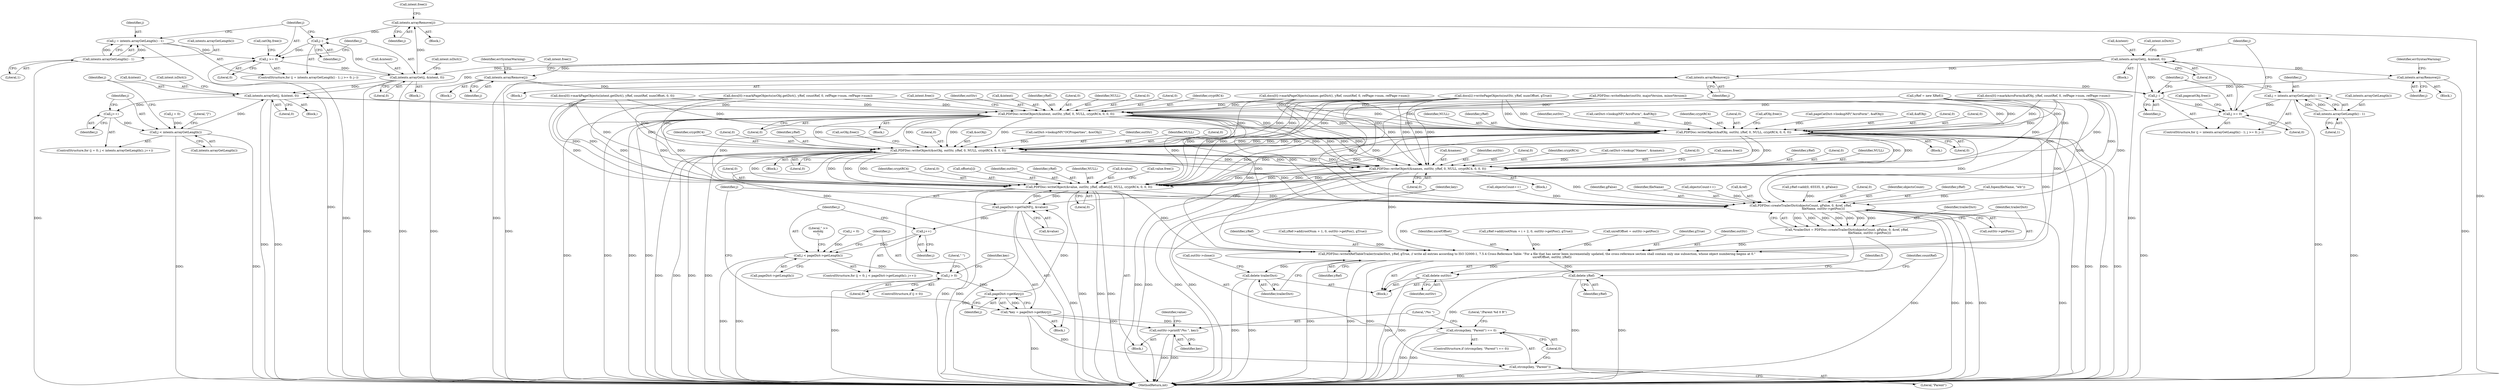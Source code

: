 digraph "0_poppler_5c9b08a875b07853be6c44e43ff5f7f059df666a@API" {
"1000603" [label="(Call,intents.arrayRemove(j))"];
"1000586" [label="(Call,intents.arrayGet(j, &intent, 0))"];
"1000579" [label="(Call,j >= 0)"];
"1000574" [label="(Call,j = intents.arrayGetLength() - 1)"];
"1000576" [label="(Call,intents.arrayGetLength() - 1)"];
"1000582" [label="(Call,j--)"];
"1000603" [label="(Call,intents.arrayRemove(j))"];
"1000460" [label="(Call,intents.arrayGet(j, &intent, 0))"];
"1000453" [label="(Call,j >= 0)"];
"1000456" [label="(Call,j--)"];
"1000542" [label="(Call,intents.arrayRemove(j))"];
"1000531" [label="(Call,intents.arrayRemove(j))"];
"1000552" [label="(Call,intents.arrayRemove(j))"];
"1000448" [label="(Call,j = intents.arrayGetLength() - 1)"];
"1000450" [label="(Call,intents.arrayGetLength() - 1)"];
"1000828" [label="(Call,intents.arrayGet(j, &intent, 0))"];
"1000824" [label="(Call,j++)"];
"1000821" [label="(Call,j < intents.arrayGetLength())"];
"1000836" [label="(Call,PDFDoc::writeObject(&intent, outStr, yRef, 0, NULL, cryptRC4, 0, 0, 0))"];
"1000857" [label="(Call,PDFDoc::writeObject(&afObj, outStr, yRef, 0, NULL, cryptRC4, 0, 0, 0))"];
"1000877" [label="(Call,PDFDoc::writeObject(&ocObj, outStr, yRef, 0, NULL, cryptRC4, 0, 0, 0))"];
"1000897" [label="(Call,PDFDoc::writeObject(&names, outStr, yRef, 0, NULL, cryptRC4, 0, 0, 0))"];
"1001027" [label="(Call,PDFDoc::writeObject(&value, outStr, yRef, offsets[i], NULL, cryptRC4, 0, 0, 0))"];
"1001006" [label="(Call,pageDict->getValNF(j, &value))"];
"1000991" [label="(Call,j++)"];
"1000988" [label="(Call,j < pageDict->getLength())"];
"1000995" [label="(Call,j > 0)"];
"1001003" [label="(Call,pageDict->getKey(j))"];
"1001001" [label="(Call,*key = pageDict->getKey(j))"];
"1001011" [label="(Call,strcmp(key, \"Parent\") == 0)"];
"1001012" [label="(Call,strcmp(key, \"Parent\"))"];
"1001024" [label="(Call,outStr->printf(\"/%s \", key))"];
"1001063" [label="(Call,PDFDoc::createTrailerDict(objectsCount, gFalse, 0, &ref, yRef,\n                                                fileName, outStr->getPos()))"];
"1001061" [label="(Call,*trailerDict = PDFDoc::createTrailerDict(objectsCount, gFalse, 0, &ref, yRef,\n                                                fileName, outStr->getPos()))"];
"1001072" [label="(Call,PDFDoc::writeXRefTableTrailer(trailerDict, yRef, gTrue, // write all entries according to ISO 32000-1, 7.5.4 Cross-Reference Table: \"For a file that has never been incrementally updated, the cross-reference section shall contain only one subsection, whose object numbering begins at 0.\"\n                                uxrefOffset, outStr, yRef))"];
"1001079" [label="(Call,delete trailerDict)"];
"1001082" [label="(Call,delete outStr)"];
"1001086" [label="(Call,delete yRef)"];
"1000576" [label="(Call,intents.arrayGetLength() - 1)"];
"1000868" [label="(Call,afObj.free())"];
"1000460" [label="(Call,intents.arrayGet(j, &intent, 0))"];
"1000311" [label="(Call,yRef->add(0, 65535, 0, gFalse))"];
"1000376" [label="(Call,docs[0]->markPageObjects(ocObj.getDict(), yRef, countRef, 0, refPage->num, refPage->num))"];
"1000898" [label="(Call,&names)"];
"1001006" [label="(Call,pageDict->getValNF(j, &value))"];
"1000577" [label="(Call,intents.arrayGetLength())"];
"1000604" [label="(Identifier,j)"];
"1001039" [label="(Literal,0)"];
"1000839" [label="(Identifier,outStr)"];
"1000991" [label="(Call,j++)"];
"1000861" [label="(Identifier,yRef)"];
"1001026" [label="(Identifier,key)"];
"1001075" [label="(Identifier,gTrue)"];
"1001010" [label="(ControlStructure,if (strcmp(key, \"Parent\") == 0))"];
"1000884" [label="(Identifier,cryptRC4)"];
"1001077" [label="(Identifier,outStr)"];
"1001085" [label="(Identifier,f)"];
"1000994" [label="(ControlStructure,if (j > 0))"];
"1000860" [label="(Identifier,outStr)"];
"1000984" [label="(ControlStructure,for (j = 0; j < pageDict->getLength(); j++))"];
"1001066" [label="(Literal,0)"];
"1000854" [label="(Block,)"];
"1000594" [label="(Call,docs[0]->markPageObjects(intent.getDict(), yRef, countRef, numOffset, 0, 0))"];
"1000990" [label="(Call,pageDict->getLength())"];
"1000456" [label="(Call,j--)"];
"1000821" [label="(Call,j < intents.arrayGetLength())"];
"1000900" [label="(Identifier,outStr)"];
"1000835" [label="(Block,)"];
"1001074" [label="(Identifier,yRef)"];
"1000825" [label="(Identifier,j)"];
"1000581" [label="(Literal,0)"];
"1000341" [label="(Call,catDict->lookupNF(\"AcroForm\", &afObj))"];
"1000882" [label="(Literal,0)"];
"1001064" [label="(Identifier,objectsCount)"];
"1000574" [label="(Call,j = intents.arrayGetLength() - 1)"];
"1000447" [label="(ControlStructure,for (j = intents.arrayGetLength() - 1; j >= 0; j--))"];
"1000989" [label="(Identifier,j)"];
"1001025" [label="(Literal,\"/%s \")"];
"1000458" [label="(Block,)"];
"1000453" [label="(Call,j >= 0)"];
"1000867" [label="(Literal,0)"];
"1001003" [label="(Call,pageDict->getKey(j))"];
"1000602" [label="(Block,)"];
"1000551" [label="(Block,)"];
"1000554" [label="(Call,intent.free())"];
"1001069" [label="(Identifier,yRef)"];
"1001014" [label="(Literal,\"Parent\")"];
"1000286" [label="(Call,fopen(fileName, \"wb\"))"];
"1001078" [label="(Identifier,yRef)"];
"1001089" [label="(Identifier,countRef)"];
"1000837" [label="(Call,&intent)"];
"1000455" [label="(Literal,0)"];
"1001062" [label="(Identifier,trailerDict)"];
"1000832" [label="(Literal,0)"];
"1000864" [label="(Identifier,cryptRC4)"];
"1000462" [label="(Call,&intent)"];
"1001018" [label="(Literal,\"/Parent %d 0 R\")"];
"1000579" [label="(Call,j >= 0)"];
"1001080" [label="(Identifier,trailerDict)"];
"1001086" [label="(Call,delete yRef)"];
"1000830" [label="(Call,&intent)"];
"1000780" [label="(Call,docs[i]->writePageObjects(outStr, yRef, numOffset, gTrue))"];
"1001072" [label="(Call,PDFDoc::writeXRefTableTrailer(trailerDict, yRef, gTrue, // write all entries according to ISO 32000-1, 7.5.4 Cross-Reference Table: \"For a file that has never been incrementally updated, the cross-reference section shall contain only one subsection, whose object numbering begins at 0.\"\n                                uxrefOffset, outStr, yRef))"];
"1000592" [label="(Call,intent.isDict())"];
"1000826" [label="(Block,)"];
"1000828" [label="(Call,intents.arrayGet(j, &intent, 0))"];
"1000451" [label="(Call,intents.arrayGetLength())"];
"1000840" [label="(Identifier,yRef)"];
"1000844" [label="(Literal,0)"];
"1001042" [label="(Literal,\" >>\nendobj\n\")"];
"1000457" [label="(Identifier,j)"];
"1001043" [label="(Call,objectsCount++)"];
"1000894" [label="(Block,)"];
"1001065" [label="(Identifier,gFalse)"];
"1000580" [label="(Identifier,j)"];
"1000906" [label="(Literal,0)"];
"1001081" [label="(Call,outStr->close())"];
"1001038" [label="(Literal,0)"];
"1000904" [label="(Identifier,cryptRC4)"];
"1001002" [label="(Identifier,key)"];
"1000878" [label="(Call,&ocObj)"];
"1000387" [label="(Call,catDict->lookup(\"Names\", &names))"];
"1000877" [label="(Call,PDFDoc::writeObject(&ocObj, outStr, yRef, 0, NULL, cryptRC4, 0, 0, 0))"];
"1000865" [label="(Literal,0)"];
"1000450" [label="(Call,intents.arrayGetLength() - 1)"];
"1001023" [label="(Block,)"];
"1000874" [label="(Block,)"];
"1000887" [label="(Literal,0)"];
"1000461" [label="(Identifier,j)"];
"1000584" [label="(Block,)"];
"1000532" [label="(Identifier,j)"];
"1000992" [label="(Identifier,j)"];
"1000316" [label="(Call,PDFDoc::writeHeader(outStr, majorVersion, minorVersion))"];
"1001070" [label="(Identifier,fileName)"];
"1001063" [label="(Call,PDFDoc::createTrailerDict(objectsCount, gFalse, 0, &ref, yRef,\n                                                fileName, outStr->getPos()))"];
"1000905" [label="(Literal,0)"];
"1000590" [label="(Literal,0)"];
"1000573" [label="(ControlStructure,for (j = intents.arrayGetLength() - 1; j >= 0; j--))"];
"1000530" [label="(Block,)"];
"1001036" [label="(Identifier,cryptRC4)"];
"1000575" [label="(Identifier,j)"];
"1000908" [label="(Call,names.free())"];
"1000564" [label="(Call,pagecatObj.free())"];
"1000588" [label="(Call,&intent)"];
"1000822" [label="(Identifier,j)"];
"1000999" [label="(Literal,\" \")"];
"1000842" [label="(Identifier,NULL)"];
"1000542" [label="(Call,intents.arrayRemove(j))"];
"1000543" [label="(Identifier,j)"];
"1001082" [label="(Call,delete outStr)"];
"1000354" [label="(Call,docs[0]->markAcroForm(&afObj, yRef, countRef, 0, refPage->num, refPage->num))"];
"1001083" [label="(Identifier,outStr)"];
"1001037" [label="(Literal,0)"];
"1000303" [label="(Call,yRef = new XRef())"];
"1001007" [label="(Identifier,j)"];
"1001079" [label="(Call,delete trailerDict)"];
"1000763" [label="(Call,pageCatDict->lookupNF(\"AcroForm\", &afObj))"];
"1000817" [label="(ControlStructure,for (j = 0; j < intents.arrayGetLength(); j++))"];
"1000603" [label="(Call,intents.arrayRemove(j))"];
"1000907" [label="(Literal,0)"];
"1000858" [label="(Call,&afObj)"];
"1000531" [label="(Call,intents.arrayRemove(j))"];
"1000841" [label="(Literal,0)"];
"1000881" [label="(Identifier,yRef)"];
"1000901" [label="(Identifier,yRef)"];
"1001001" [label="(Call,*key = pageDict->getKey(j))"];
"1000845" [label="(Literal,0)"];
"1000997" [label="(Literal,0)"];
"1000902" [label="(Literal,0)"];
"1000888" [label="(Call,ocObj.free())"];
"1001087" [label="(Identifier,yRef)"];
"1000862" [label="(Literal,0)"];
"1000897" [label="(Call,PDFDoc::writeObject(&names, outStr, yRef, 0, NULL, cryptRC4, 0, 0, 0))"];
"1000903" [label="(Identifier,NULL)"];
"1001012" [label="(Call,strcmp(key, \"Parent\"))"];
"1000606" [label="(Call,catObj.free())"];
"1000985" [label="(Call,j = 0)"];
"1000818" [label="(Call,j = 0)"];
"1000843" [label="(Identifier,cryptRC4)"];
"1000857" [label="(Call,PDFDoc::writeObject(&afObj, outStr, yRef, 0, NULL, cryptRC4, 0, 0, 0))"];
"1000885" [label="(Literal,0)"];
"1000552" [label="(Call,intents.arrayRemove(j))"];
"1000452" [label="(Literal,1)"];
"1000913" [label="(Call,yRef->add(rootNum + 1, 0, outStr->getPos(), gTrue))"];
"1000847" [label="(Call,intent.free())"];
"1000466" [label="(Call,intent.isDict())"];
"1000397" [label="(Call,docs[0]->markPageObjects(names.getDict(), yRef, countRef, 0, refPage->num, refPage->num))"];
"1001032" [label="(Call,offsets[i])"];
"1000605" [label="(Call,intent.free())"];
"1000824" [label="(Call,j++)"];
"1001011" [label="(Call,strcmp(key, \"Parent\") == 0)"];
"1000366" [label="(Call,catDict->lookupNF(\"OCProperties\", &ocObj))"];
"1001030" [label="(Identifier,outStr)"];
"1000948" [label="(Call,objectsCount++)"];
"1000534" [label="(Identifier,errSyntaxWarning)"];
"1000988" [label="(Call,j < pageDict->getLength())"];
"1001013" [label="(Identifier,key)"];
"1001061" [label="(Call,*trailerDict = PDFDoc::createTrailerDict(objectsCount, gFalse, 0, &ref, yRef,\n                                                fileName, outStr->getPos()))"];
"1001029" [label="(Identifier,value)"];
"1000586" [label="(Call,intents.arrayGet(j, &intent, 0))"];
"1001071" [label="(Call,outStr->getPos())"];
"1000995" [label="(Call,j > 0)"];
"1001024" [label="(Call,outStr->printf(\"/%s \", key))"];
"1001031" [label="(Identifier,yRef)"];
"1001073" [label="(Identifier,trailerDict)"];
"1000846" [label="(Literal,0)"];
"1000996" [label="(Identifier,j)"];
"1000880" [label="(Identifier,outStr)"];
"1000553" [label="(Identifier,j)"];
"1001035" [label="(Identifier,NULL)"];
"1000823" [label="(Call,intents.arrayGetLength())"];
"1001028" [label="(Call,&value)"];
"1000883" [label="(Identifier,NULL)"];
"1001120" [label="(MethodReturn,int)"];
"1000587" [label="(Identifier,j)"];
"1001015" [label="(Literal,0)"];
"1001076" [label="(Identifier,uxrefOffset)"];
"1000962" [label="(Call,yRef->add(rootNum + i + 2, 0, outStr->getPos(), gTrue))"];
"1000849" [label="(Literal,\"]\")"];
"1001067" [label="(Call,&ref)"];
"1000449" [label="(Identifier,j)"];
"1000886" [label="(Literal,0)"];
"1000454" [label="(Identifier,j)"];
"1000836" [label="(Call,PDFDoc::writeObject(&intent, outStr, yRef, 0, NULL, cryptRC4, 0, 0, 0))"];
"1000866" [label="(Literal,0)"];
"1000834" [label="(Call,intent.isDict())"];
"1001046" [label="(Call,uxrefOffset = outStr->getPos())"];
"1000464" [label="(Literal,0)"];
"1000993" [label="(Block,)"];
"1001027" [label="(Call,PDFDoc::writeObject(&value, outStr, yRef, offsets[i], NULL, cryptRC4, 0, 0, 0))"];
"1001040" [label="(Call,value.free())"];
"1000829" [label="(Identifier,j)"];
"1001004" [label="(Identifier,j)"];
"1000545" [label="(Identifier,errSyntaxWarning)"];
"1001008" [label="(Call,&value)"];
"1000583" [label="(Identifier,j)"];
"1000104" [label="(Block,)"];
"1000578" [label="(Literal,1)"];
"1000541" [label="(Block,)"];
"1000863" [label="(Identifier,NULL)"];
"1000448" [label="(Call,j = intents.arrayGetLength() - 1)"];
"1000582" [label="(Call,j--)"];
"1000603" -> "1000602"  [label="AST: "];
"1000603" -> "1000604"  [label="CFG: "];
"1000604" -> "1000603"  [label="AST: "];
"1000605" -> "1000603"  [label="CFG: "];
"1000603" -> "1001120"  [label="DDG: "];
"1000603" -> "1000582"  [label="DDG: "];
"1000586" -> "1000603"  [label="DDG: "];
"1000586" -> "1000584"  [label="AST: "];
"1000586" -> "1000590"  [label="CFG: "];
"1000587" -> "1000586"  [label="AST: "];
"1000588" -> "1000586"  [label="AST: "];
"1000590" -> "1000586"  [label="AST: "];
"1000592" -> "1000586"  [label="CFG: "];
"1000586" -> "1001120"  [label="DDG: "];
"1000586" -> "1001120"  [label="DDG: "];
"1000586" -> "1000582"  [label="DDG: "];
"1000579" -> "1000586"  [label="DDG: "];
"1000460" -> "1000586"  [label="DDG: "];
"1000586" -> "1000828"  [label="DDG: "];
"1000579" -> "1000573"  [label="AST: "];
"1000579" -> "1000581"  [label="CFG: "];
"1000580" -> "1000579"  [label="AST: "];
"1000581" -> "1000579"  [label="AST: "];
"1000587" -> "1000579"  [label="CFG: "];
"1000606" -> "1000579"  [label="CFG: "];
"1000579" -> "1001120"  [label="DDG: "];
"1000574" -> "1000579"  [label="DDG: "];
"1000582" -> "1000579"  [label="DDG: "];
"1000574" -> "1000573"  [label="AST: "];
"1000574" -> "1000576"  [label="CFG: "];
"1000575" -> "1000574"  [label="AST: "];
"1000576" -> "1000574"  [label="AST: "];
"1000580" -> "1000574"  [label="CFG: "];
"1000574" -> "1001120"  [label="DDG: "];
"1000576" -> "1000574"  [label="DDG: "];
"1000576" -> "1000574"  [label="DDG: "];
"1000576" -> "1000578"  [label="CFG: "];
"1000577" -> "1000576"  [label="AST: "];
"1000578" -> "1000576"  [label="AST: "];
"1000576" -> "1001120"  [label="DDG: "];
"1000582" -> "1000573"  [label="AST: "];
"1000582" -> "1000583"  [label="CFG: "];
"1000583" -> "1000582"  [label="AST: "];
"1000580" -> "1000582"  [label="CFG: "];
"1000460" -> "1000458"  [label="AST: "];
"1000460" -> "1000464"  [label="CFG: "];
"1000461" -> "1000460"  [label="AST: "];
"1000462" -> "1000460"  [label="AST: "];
"1000464" -> "1000460"  [label="AST: "];
"1000466" -> "1000460"  [label="CFG: "];
"1000460" -> "1001120"  [label="DDG: "];
"1000460" -> "1001120"  [label="DDG: "];
"1000460" -> "1000456"  [label="DDG: "];
"1000453" -> "1000460"  [label="DDG: "];
"1000460" -> "1000531"  [label="DDG: "];
"1000460" -> "1000542"  [label="DDG: "];
"1000460" -> "1000552"  [label="DDG: "];
"1000460" -> "1000828"  [label="DDG: "];
"1000453" -> "1000447"  [label="AST: "];
"1000453" -> "1000455"  [label="CFG: "];
"1000454" -> "1000453"  [label="AST: "];
"1000455" -> "1000453"  [label="AST: "];
"1000461" -> "1000453"  [label="CFG: "];
"1000564" -> "1000453"  [label="CFG: "];
"1000453" -> "1001120"  [label="DDG: "];
"1000456" -> "1000453"  [label="DDG: "];
"1000448" -> "1000453"  [label="DDG: "];
"1000456" -> "1000447"  [label="AST: "];
"1000456" -> "1000457"  [label="CFG: "];
"1000457" -> "1000456"  [label="AST: "];
"1000454" -> "1000456"  [label="CFG: "];
"1000542" -> "1000456"  [label="DDG: "];
"1000531" -> "1000456"  [label="DDG: "];
"1000552" -> "1000456"  [label="DDG: "];
"1000542" -> "1000541"  [label="AST: "];
"1000542" -> "1000543"  [label="CFG: "];
"1000543" -> "1000542"  [label="AST: "];
"1000545" -> "1000542"  [label="CFG: "];
"1000542" -> "1001120"  [label="DDG: "];
"1000531" -> "1000530"  [label="AST: "];
"1000531" -> "1000532"  [label="CFG: "];
"1000532" -> "1000531"  [label="AST: "];
"1000534" -> "1000531"  [label="CFG: "];
"1000531" -> "1001120"  [label="DDG: "];
"1000552" -> "1000551"  [label="AST: "];
"1000552" -> "1000553"  [label="CFG: "];
"1000553" -> "1000552"  [label="AST: "];
"1000554" -> "1000552"  [label="CFG: "];
"1000552" -> "1001120"  [label="DDG: "];
"1000448" -> "1000447"  [label="AST: "];
"1000448" -> "1000450"  [label="CFG: "];
"1000449" -> "1000448"  [label="AST: "];
"1000450" -> "1000448"  [label="AST: "];
"1000454" -> "1000448"  [label="CFG: "];
"1000448" -> "1001120"  [label="DDG: "];
"1000450" -> "1000448"  [label="DDG: "];
"1000450" -> "1000448"  [label="DDG: "];
"1000450" -> "1000452"  [label="CFG: "];
"1000451" -> "1000450"  [label="AST: "];
"1000452" -> "1000450"  [label="AST: "];
"1000450" -> "1001120"  [label="DDG: "];
"1000828" -> "1000826"  [label="AST: "];
"1000828" -> "1000832"  [label="CFG: "];
"1000829" -> "1000828"  [label="AST: "];
"1000830" -> "1000828"  [label="AST: "];
"1000832" -> "1000828"  [label="AST: "];
"1000834" -> "1000828"  [label="CFG: "];
"1000828" -> "1001120"  [label="DDG: "];
"1000828" -> "1001120"  [label="DDG: "];
"1000828" -> "1000824"  [label="DDG: "];
"1000821" -> "1000828"  [label="DDG: "];
"1000836" -> "1000828"  [label="DDG: "];
"1000828" -> "1000836"  [label="DDG: "];
"1000824" -> "1000817"  [label="AST: "];
"1000824" -> "1000825"  [label="CFG: "];
"1000825" -> "1000824"  [label="AST: "];
"1000822" -> "1000824"  [label="CFG: "];
"1000824" -> "1000821"  [label="DDG: "];
"1000821" -> "1000817"  [label="AST: "];
"1000821" -> "1000823"  [label="CFG: "];
"1000822" -> "1000821"  [label="AST: "];
"1000823" -> "1000821"  [label="AST: "];
"1000829" -> "1000821"  [label="CFG: "];
"1000849" -> "1000821"  [label="CFG: "];
"1000821" -> "1001120"  [label="DDG: "];
"1000821" -> "1001120"  [label="DDG: "];
"1000818" -> "1000821"  [label="DDG: "];
"1000836" -> "1000835"  [label="AST: "];
"1000836" -> "1000846"  [label="CFG: "];
"1000837" -> "1000836"  [label="AST: "];
"1000839" -> "1000836"  [label="AST: "];
"1000840" -> "1000836"  [label="AST: "];
"1000841" -> "1000836"  [label="AST: "];
"1000842" -> "1000836"  [label="AST: "];
"1000843" -> "1000836"  [label="AST: "];
"1000844" -> "1000836"  [label="AST: "];
"1000845" -> "1000836"  [label="AST: "];
"1000846" -> "1000836"  [label="AST: "];
"1000847" -> "1000836"  [label="CFG: "];
"1000836" -> "1001120"  [label="DDG: "];
"1000836" -> "1001120"  [label="DDG: "];
"1000836" -> "1001120"  [label="DDG: "];
"1000836" -> "1001120"  [label="DDG: "];
"1000780" -> "1000836"  [label="DDG: "];
"1000780" -> "1000836"  [label="DDG: "];
"1000316" -> "1000836"  [label="DDG: "];
"1000303" -> "1000836"  [label="DDG: "];
"1000354" -> "1000836"  [label="DDG: "];
"1000376" -> "1000836"  [label="DDG: "];
"1000397" -> "1000836"  [label="DDG: "];
"1000594" -> "1000836"  [label="DDG: "];
"1000836" -> "1000857"  [label="DDG: "];
"1000836" -> "1000857"  [label="DDG: "];
"1000836" -> "1000857"  [label="DDG: "];
"1000836" -> "1000857"  [label="DDG: "];
"1000836" -> "1000877"  [label="DDG: "];
"1000836" -> "1000877"  [label="DDG: "];
"1000836" -> "1000877"  [label="DDG: "];
"1000836" -> "1000877"  [label="DDG: "];
"1000836" -> "1000897"  [label="DDG: "];
"1000836" -> "1000897"  [label="DDG: "];
"1000836" -> "1000897"  [label="DDG: "];
"1000836" -> "1000897"  [label="DDG: "];
"1000836" -> "1001027"  [label="DDG: "];
"1000836" -> "1001027"  [label="DDG: "];
"1000836" -> "1001027"  [label="DDG: "];
"1000836" -> "1001027"  [label="DDG: "];
"1000836" -> "1001063"  [label="DDG: "];
"1000836" -> "1001072"  [label="DDG: "];
"1000857" -> "1000854"  [label="AST: "];
"1000857" -> "1000867"  [label="CFG: "];
"1000858" -> "1000857"  [label="AST: "];
"1000860" -> "1000857"  [label="AST: "];
"1000861" -> "1000857"  [label="AST: "];
"1000862" -> "1000857"  [label="AST: "];
"1000863" -> "1000857"  [label="AST: "];
"1000864" -> "1000857"  [label="AST: "];
"1000865" -> "1000857"  [label="AST: "];
"1000866" -> "1000857"  [label="AST: "];
"1000867" -> "1000857"  [label="AST: "];
"1000868" -> "1000857"  [label="CFG: "];
"1000857" -> "1001120"  [label="DDG: "];
"1000857" -> "1001120"  [label="DDG: "];
"1000857" -> "1001120"  [label="DDG: "];
"1000857" -> "1001120"  [label="DDG: "];
"1000341" -> "1000857"  [label="DDG: "];
"1000763" -> "1000857"  [label="DDG: "];
"1000354" -> "1000857"  [label="DDG: "];
"1000354" -> "1000857"  [label="DDG: "];
"1000780" -> "1000857"  [label="DDG: "];
"1000780" -> "1000857"  [label="DDG: "];
"1000316" -> "1000857"  [label="DDG: "];
"1000303" -> "1000857"  [label="DDG: "];
"1000376" -> "1000857"  [label="DDG: "];
"1000397" -> "1000857"  [label="DDG: "];
"1000594" -> "1000857"  [label="DDG: "];
"1000857" -> "1000877"  [label="DDG: "];
"1000857" -> "1000877"  [label="DDG: "];
"1000857" -> "1000877"  [label="DDG: "];
"1000857" -> "1000877"  [label="DDG: "];
"1000857" -> "1000897"  [label="DDG: "];
"1000857" -> "1000897"  [label="DDG: "];
"1000857" -> "1000897"  [label="DDG: "];
"1000857" -> "1000897"  [label="DDG: "];
"1000857" -> "1001027"  [label="DDG: "];
"1000857" -> "1001027"  [label="DDG: "];
"1000857" -> "1001027"  [label="DDG: "];
"1000857" -> "1001027"  [label="DDG: "];
"1000857" -> "1001063"  [label="DDG: "];
"1000857" -> "1001072"  [label="DDG: "];
"1000877" -> "1000874"  [label="AST: "];
"1000877" -> "1000887"  [label="CFG: "];
"1000878" -> "1000877"  [label="AST: "];
"1000880" -> "1000877"  [label="AST: "];
"1000881" -> "1000877"  [label="AST: "];
"1000882" -> "1000877"  [label="AST: "];
"1000883" -> "1000877"  [label="AST: "];
"1000884" -> "1000877"  [label="AST: "];
"1000885" -> "1000877"  [label="AST: "];
"1000886" -> "1000877"  [label="AST: "];
"1000887" -> "1000877"  [label="AST: "];
"1000888" -> "1000877"  [label="CFG: "];
"1000877" -> "1001120"  [label="DDG: "];
"1000877" -> "1001120"  [label="DDG: "];
"1000877" -> "1001120"  [label="DDG: "];
"1000877" -> "1001120"  [label="DDG: "];
"1000366" -> "1000877"  [label="DDG: "];
"1000780" -> "1000877"  [label="DDG: "];
"1000780" -> "1000877"  [label="DDG: "];
"1000316" -> "1000877"  [label="DDG: "];
"1000303" -> "1000877"  [label="DDG: "];
"1000354" -> "1000877"  [label="DDG: "];
"1000376" -> "1000877"  [label="DDG: "];
"1000594" -> "1000877"  [label="DDG: "];
"1000397" -> "1000877"  [label="DDG: "];
"1000877" -> "1000897"  [label="DDG: "];
"1000877" -> "1000897"  [label="DDG: "];
"1000877" -> "1000897"  [label="DDG: "];
"1000877" -> "1000897"  [label="DDG: "];
"1000877" -> "1001027"  [label="DDG: "];
"1000877" -> "1001027"  [label="DDG: "];
"1000877" -> "1001027"  [label="DDG: "];
"1000877" -> "1001027"  [label="DDG: "];
"1000877" -> "1001063"  [label="DDG: "];
"1000877" -> "1001072"  [label="DDG: "];
"1000897" -> "1000894"  [label="AST: "];
"1000897" -> "1000907"  [label="CFG: "];
"1000898" -> "1000897"  [label="AST: "];
"1000900" -> "1000897"  [label="AST: "];
"1000901" -> "1000897"  [label="AST: "];
"1000902" -> "1000897"  [label="AST: "];
"1000903" -> "1000897"  [label="AST: "];
"1000904" -> "1000897"  [label="AST: "];
"1000905" -> "1000897"  [label="AST: "];
"1000906" -> "1000897"  [label="AST: "];
"1000907" -> "1000897"  [label="AST: "];
"1000908" -> "1000897"  [label="CFG: "];
"1000897" -> "1001120"  [label="DDG: "];
"1000897" -> "1001120"  [label="DDG: "];
"1000897" -> "1001120"  [label="DDG: "];
"1000897" -> "1001120"  [label="DDG: "];
"1000387" -> "1000897"  [label="DDG: "];
"1000780" -> "1000897"  [label="DDG: "];
"1000780" -> "1000897"  [label="DDG: "];
"1000316" -> "1000897"  [label="DDG: "];
"1000303" -> "1000897"  [label="DDG: "];
"1000354" -> "1000897"  [label="DDG: "];
"1000376" -> "1000897"  [label="DDG: "];
"1000594" -> "1000897"  [label="DDG: "];
"1000397" -> "1000897"  [label="DDG: "];
"1000897" -> "1001027"  [label="DDG: "];
"1000897" -> "1001027"  [label="DDG: "];
"1000897" -> "1001027"  [label="DDG: "];
"1000897" -> "1001027"  [label="DDG: "];
"1000897" -> "1001063"  [label="DDG: "];
"1000897" -> "1001072"  [label="DDG: "];
"1001027" -> "1001023"  [label="AST: "];
"1001027" -> "1001039"  [label="CFG: "];
"1001028" -> "1001027"  [label="AST: "];
"1001030" -> "1001027"  [label="AST: "];
"1001031" -> "1001027"  [label="AST: "];
"1001032" -> "1001027"  [label="AST: "];
"1001035" -> "1001027"  [label="AST: "];
"1001036" -> "1001027"  [label="AST: "];
"1001037" -> "1001027"  [label="AST: "];
"1001038" -> "1001027"  [label="AST: "];
"1001039" -> "1001027"  [label="AST: "];
"1001040" -> "1001027"  [label="CFG: "];
"1001027" -> "1001120"  [label="DDG: "];
"1001027" -> "1001120"  [label="DDG: "];
"1001027" -> "1001120"  [label="DDG: "];
"1001027" -> "1001120"  [label="DDG: "];
"1001027" -> "1001120"  [label="DDG: "];
"1001027" -> "1001006"  [label="DDG: "];
"1001006" -> "1001027"  [label="DDG: "];
"1000780" -> "1001027"  [label="DDG: "];
"1000780" -> "1001027"  [label="DDG: "];
"1000316" -> "1001027"  [label="DDG: "];
"1000303" -> "1001027"  [label="DDG: "];
"1000354" -> "1001027"  [label="DDG: "];
"1000376" -> "1001027"  [label="DDG: "];
"1000594" -> "1001027"  [label="DDG: "];
"1000397" -> "1001027"  [label="DDG: "];
"1001027" -> "1001063"  [label="DDG: "];
"1001027" -> "1001072"  [label="DDG: "];
"1001006" -> "1000993"  [label="AST: "];
"1001006" -> "1001008"  [label="CFG: "];
"1001007" -> "1001006"  [label="AST: "];
"1001008" -> "1001006"  [label="AST: "];
"1001013" -> "1001006"  [label="CFG: "];
"1001006" -> "1001120"  [label="DDG: "];
"1001006" -> "1001120"  [label="DDG: "];
"1001006" -> "1000991"  [label="DDG: "];
"1001003" -> "1001006"  [label="DDG: "];
"1000991" -> "1000984"  [label="AST: "];
"1000991" -> "1000992"  [label="CFG: "];
"1000992" -> "1000991"  [label="AST: "];
"1000989" -> "1000991"  [label="CFG: "];
"1000991" -> "1000988"  [label="DDG: "];
"1000988" -> "1000984"  [label="AST: "];
"1000988" -> "1000990"  [label="CFG: "];
"1000989" -> "1000988"  [label="AST: "];
"1000990" -> "1000988"  [label="AST: "];
"1000996" -> "1000988"  [label="CFG: "];
"1001042" -> "1000988"  [label="CFG: "];
"1000988" -> "1001120"  [label="DDG: "];
"1000988" -> "1001120"  [label="DDG: "];
"1000985" -> "1000988"  [label="DDG: "];
"1000988" -> "1000995"  [label="DDG: "];
"1000995" -> "1000994"  [label="AST: "];
"1000995" -> "1000997"  [label="CFG: "];
"1000996" -> "1000995"  [label="AST: "];
"1000997" -> "1000995"  [label="AST: "];
"1000999" -> "1000995"  [label="CFG: "];
"1001002" -> "1000995"  [label="CFG: "];
"1000995" -> "1001120"  [label="DDG: "];
"1000995" -> "1001003"  [label="DDG: "];
"1001003" -> "1001001"  [label="AST: "];
"1001003" -> "1001004"  [label="CFG: "];
"1001004" -> "1001003"  [label="AST: "];
"1001001" -> "1001003"  [label="CFG: "];
"1001003" -> "1001001"  [label="DDG: "];
"1001001" -> "1000993"  [label="AST: "];
"1001002" -> "1001001"  [label="AST: "];
"1001007" -> "1001001"  [label="CFG: "];
"1001001" -> "1001120"  [label="DDG: "];
"1001001" -> "1001011"  [label="DDG: "];
"1001001" -> "1001012"  [label="DDG: "];
"1001001" -> "1001024"  [label="DDG: "];
"1001011" -> "1001010"  [label="AST: "];
"1001011" -> "1001015"  [label="CFG: "];
"1001012" -> "1001011"  [label="AST: "];
"1001015" -> "1001011"  [label="AST: "];
"1001018" -> "1001011"  [label="CFG: "];
"1001025" -> "1001011"  [label="CFG: "];
"1001011" -> "1001120"  [label="DDG: "];
"1001011" -> "1001120"  [label="DDG: "];
"1001012" -> "1001014"  [label="CFG: "];
"1001013" -> "1001012"  [label="AST: "];
"1001014" -> "1001012"  [label="AST: "];
"1001015" -> "1001012"  [label="CFG: "];
"1001012" -> "1001120"  [label="DDG: "];
"1001024" -> "1001023"  [label="AST: "];
"1001024" -> "1001026"  [label="CFG: "];
"1001025" -> "1001024"  [label="AST: "];
"1001026" -> "1001024"  [label="AST: "];
"1001029" -> "1001024"  [label="CFG: "];
"1001024" -> "1001120"  [label="DDG: "];
"1001024" -> "1001120"  [label="DDG: "];
"1001063" -> "1001061"  [label="AST: "];
"1001063" -> "1001071"  [label="CFG: "];
"1001064" -> "1001063"  [label="AST: "];
"1001065" -> "1001063"  [label="AST: "];
"1001066" -> "1001063"  [label="AST: "];
"1001067" -> "1001063"  [label="AST: "];
"1001069" -> "1001063"  [label="AST: "];
"1001070" -> "1001063"  [label="AST: "];
"1001071" -> "1001063"  [label="AST: "];
"1001061" -> "1001063"  [label="CFG: "];
"1001063" -> "1001120"  [label="DDG: "];
"1001063" -> "1001120"  [label="DDG: "];
"1001063" -> "1001120"  [label="DDG: "];
"1001063" -> "1001120"  [label="DDG: "];
"1001063" -> "1001120"  [label="DDG: "];
"1001063" -> "1001061"  [label="DDG: "];
"1001063" -> "1001061"  [label="DDG: "];
"1001063" -> "1001061"  [label="DDG: "];
"1001063" -> "1001061"  [label="DDG: "];
"1001063" -> "1001061"  [label="DDG: "];
"1001063" -> "1001061"  [label="DDG: "];
"1001063" -> "1001061"  [label="DDG: "];
"1001043" -> "1001063"  [label="DDG: "];
"1000948" -> "1001063"  [label="DDG: "];
"1000311" -> "1001063"  [label="DDG: "];
"1000303" -> "1001063"  [label="DDG: "];
"1000354" -> "1001063"  [label="DDG: "];
"1000376" -> "1001063"  [label="DDG: "];
"1000780" -> "1001063"  [label="DDG: "];
"1000594" -> "1001063"  [label="DDG: "];
"1000397" -> "1001063"  [label="DDG: "];
"1000286" -> "1001063"  [label="DDG: "];
"1001063" -> "1001072"  [label="DDG: "];
"1001061" -> "1000104"  [label="AST: "];
"1001062" -> "1001061"  [label="AST: "];
"1001073" -> "1001061"  [label="CFG: "];
"1001061" -> "1001120"  [label="DDG: "];
"1001061" -> "1001072"  [label="DDG: "];
"1001072" -> "1000104"  [label="AST: "];
"1001072" -> "1001078"  [label="CFG: "];
"1001073" -> "1001072"  [label="AST: "];
"1001074" -> "1001072"  [label="AST: "];
"1001075" -> "1001072"  [label="AST: "];
"1001076" -> "1001072"  [label="AST: "];
"1001077" -> "1001072"  [label="AST: "];
"1001078" -> "1001072"  [label="AST: "];
"1001080" -> "1001072"  [label="CFG: "];
"1001072" -> "1001120"  [label="DDG: "];
"1001072" -> "1001120"  [label="DDG: "];
"1001072" -> "1001120"  [label="DDG: "];
"1000913" -> "1001072"  [label="DDG: "];
"1000962" -> "1001072"  [label="DDG: "];
"1001046" -> "1001072"  [label="DDG: "];
"1000780" -> "1001072"  [label="DDG: "];
"1000316" -> "1001072"  [label="DDG: "];
"1001072" -> "1001079"  [label="DDG: "];
"1001072" -> "1001082"  [label="DDG: "];
"1001072" -> "1001086"  [label="DDG: "];
"1001079" -> "1000104"  [label="AST: "];
"1001079" -> "1001080"  [label="CFG: "];
"1001080" -> "1001079"  [label="AST: "];
"1001081" -> "1001079"  [label="CFG: "];
"1001079" -> "1001120"  [label="DDG: "];
"1001079" -> "1001120"  [label="DDG: "];
"1001082" -> "1000104"  [label="AST: "];
"1001082" -> "1001083"  [label="CFG: "];
"1001083" -> "1001082"  [label="AST: "];
"1001085" -> "1001082"  [label="CFG: "];
"1001082" -> "1001120"  [label="DDG: "];
"1001082" -> "1001120"  [label="DDG: "];
"1001086" -> "1000104"  [label="AST: "];
"1001086" -> "1001087"  [label="CFG: "];
"1001087" -> "1001086"  [label="AST: "];
"1001089" -> "1001086"  [label="CFG: "];
"1001086" -> "1001120"  [label="DDG: "];
"1001086" -> "1001120"  [label="DDG: "];
}
